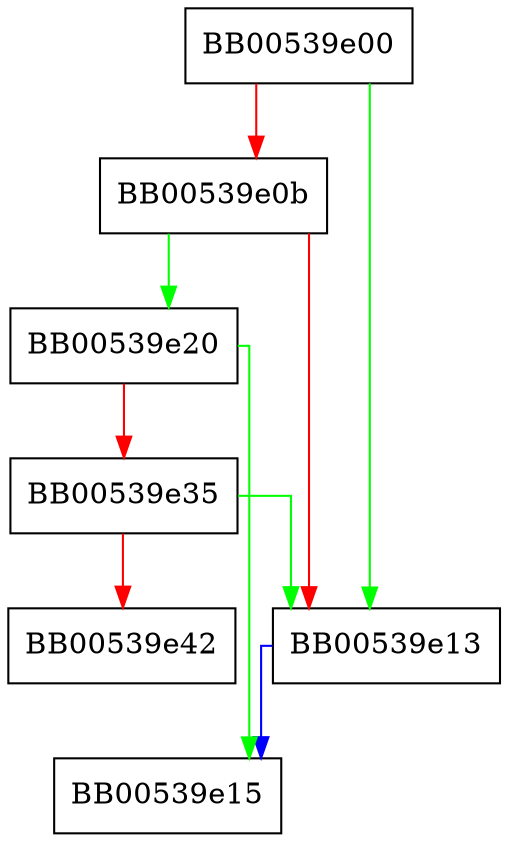 digraph file_read {
  node [shape="box"];
  graph [splines=ortho];
  BB00539e00 -> BB00539e13 [color="green"];
  BB00539e00 -> BB00539e0b [color="red"];
  BB00539e0b -> BB00539e20 [color="green"];
  BB00539e0b -> BB00539e13 [color="red"];
  BB00539e13 -> BB00539e15 [color="blue"];
  BB00539e20 -> BB00539e15 [color="green"];
  BB00539e20 -> BB00539e35 [color="red"];
  BB00539e35 -> BB00539e13 [color="green"];
  BB00539e35 -> BB00539e42 [color="red"];
}